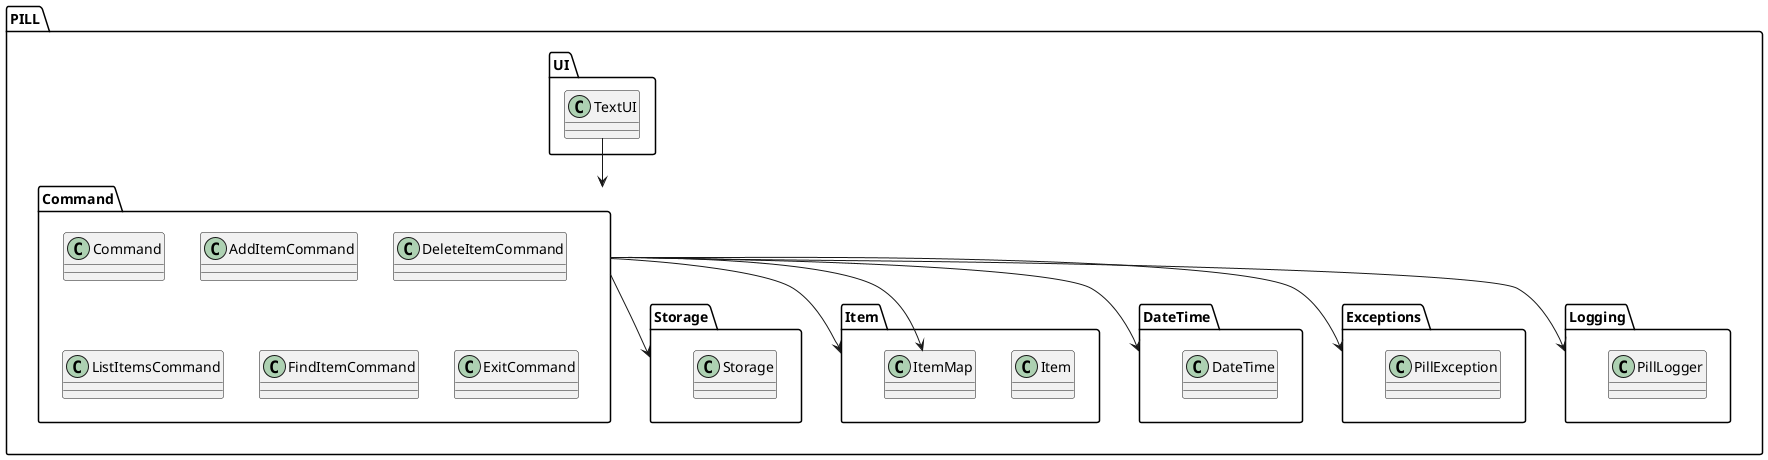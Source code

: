 ``` plantuml
@startuml
package "PILL" {
    package "UI" {
        class TextUI
    }

    package "Command" {
        class Command
        class AddItemCommand
        class DeleteItemCommand
        class ListItemsCommand
        class FindItemCommand
        class ExitCommand
    }

    package "Storage" {
        class Storage
    }

    package "Item" {
        class Item
        class ItemMap
    }

    package "DateTime" {
        class DateTime
    }

    package "Exceptions" {
        class PillException
    }

    package "Logging" {
        class PillLogger
    }

    TextUI --> Command
    Command --> Item
    Command --> Storage
    Command --> Exceptions
    Command --> Logging
    Command --> DateTime
    Command --> ItemMap
}
@enduml
```
